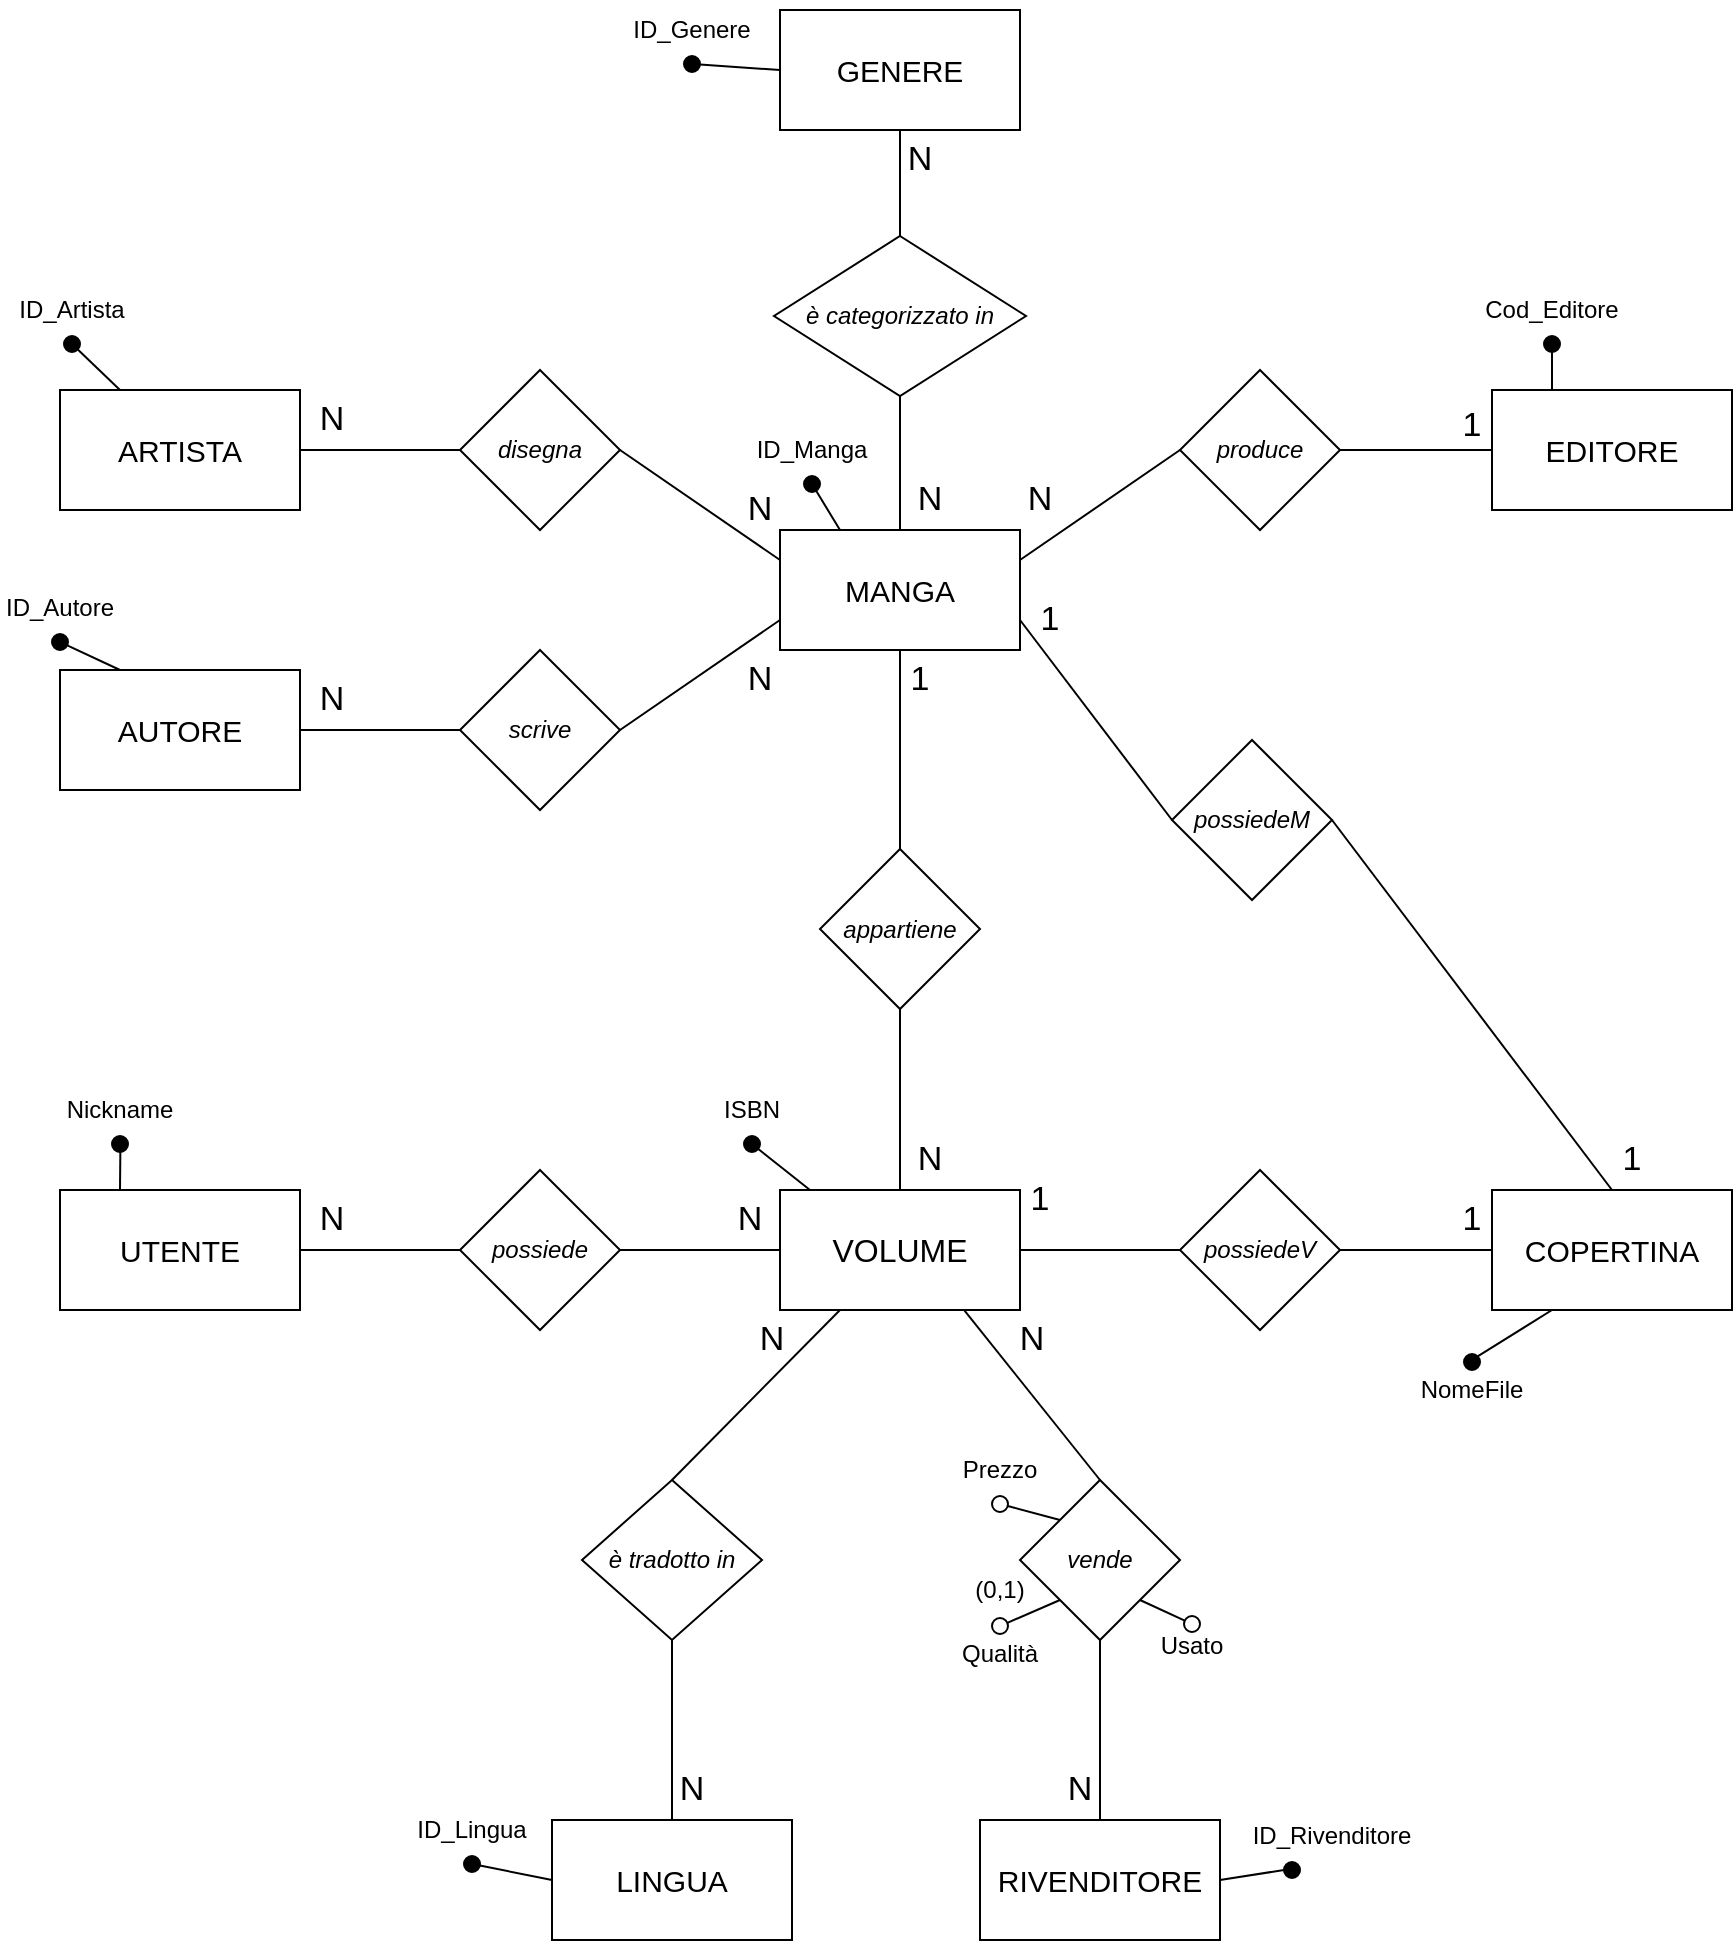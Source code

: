 <mxfile version="26.2.2">
  <diagram name="Pagina-1" id="ktiO4YW000OlsocWe-1c">
    <mxGraphModel dx="1412" dy="873" grid="1" gridSize="10" guides="1" tooltips="1" connect="1" arrows="1" fold="1" page="1" pageScale="1" pageWidth="827" pageHeight="1169" math="0" shadow="0">
      <root>
        <mxCell id="0" />
        <mxCell id="1" parent="0" />
        <mxCell id="oZclGVeHT3JY49Nqx3t2-1" value="&lt;font style=&quot;font-size: 15px;&quot;&gt;UTENTE&lt;/font&gt;" style="rounded=0;whiteSpace=wrap;html=1;" parent="1" vertex="1">
          <mxGeometry x="414" y="715" width="120" height="60" as="geometry" />
        </mxCell>
        <mxCell id="oZclGVeHT3JY49Nqx3t2-2" value="&lt;font style=&quot;font-size: 16px;&quot;&gt;VOLUME&lt;/font&gt;" style="rounded=0;whiteSpace=wrap;html=1;" parent="1" vertex="1">
          <mxGeometry x="774" y="715" width="120" height="60" as="geometry" />
        </mxCell>
        <mxCell id="oZclGVeHT3JY49Nqx3t2-3" value="&lt;i&gt;possiede&lt;/i&gt;" style="rhombus;whiteSpace=wrap;html=1;" parent="1" vertex="1">
          <mxGeometry x="614" y="705" width="80" height="80" as="geometry" />
        </mxCell>
        <mxCell id="oZclGVeHT3JY49Nqx3t2-4" value="" style="endArrow=none;html=1;rounded=0;exitX=1;exitY=0.5;exitDx=0;exitDy=0;entryX=0;entryY=0.5;entryDx=0;entryDy=0;" parent="1" source="oZclGVeHT3JY49Nqx3t2-3" target="oZclGVeHT3JY49Nqx3t2-2" edge="1">
          <mxGeometry width="50" height="50" relative="1" as="geometry">
            <mxPoint x="484" y="455" as="sourcePoint" />
            <mxPoint x="534" y="405" as="targetPoint" />
          </mxGeometry>
        </mxCell>
        <mxCell id="oZclGVeHT3JY49Nqx3t2-5" value="" style="endArrow=none;html=1;rounded=0;exitX=1;exitY=0.5;exitDx=0;exitDy=0;entryX=0;entryY=0.5;entryDx=0;entryDy=0;" parent="1" source="oZclGVeHT3JY49Nqx3t2-1" target="oZclGVeHT3JY49Nqx3t2-3" edge="1">
          <mxGeometry width="50" height="50" relative="1" as="geometry">
            <mxPoint x="484" y="465" as="sourcePoint" />
            <mxPoint x="564" y="455" as="targetPoint" />
          </mxGeometry>
        </mxCell>
        <mxCell id="oZclGVeHT3JY49Nqx3t2-6" value="&lt;font style=&quot;font-size: 15px;&quot;&gt;MANGA&lt;/font&gt;" style="rounded=0;whiteSpace=wrap;html=1;" parent="1" vertex="1">
          <mxGeometry x="774" y="385" width="120" height="60" as="geometry" />
        </mxCell>
        <mxCell id="oZclGVeHT3JY49Nqx3t2-7" value="&lt;i&gt;appartiene&lt;/i&gt;" style="rhombus;whiteSpace=wrap;html=1;" parent="1" vertex="1">
          <mxGeometry x="794" y="544.5" width="80" height="80" as="geometry" />
        </mxCell>
        <mxCell id="oZclGVeHT3JY49Nqx3t2-8" value="" style="endArrow=none;html=1;rounded=0;exitX=0.5;exitY=0;exitDx=0;exitDy=0;entryX=0.5;entryY=1;entryDx=0;entryDy=0;" parent="1" source="oZclGVeHT3JY49Nqx3t2-2" target="oZclGVeHT3JY49Nqx3t2-7" edge="1">
          <mxGeometry width="50" height="50" relative="1" as="geometry">
            <mxPoint x="534" y="495" as="sourcePoint" />
            <mxPoint x="584" y="445" as="targetPoint" />
          </mxGeometry>
        </mxCell>
        <mxCell id="oZclGVeHT3JY49Nqx3t2-9" value="" style="endArrow=none;html=1;rounded=0;exitX=0.5;exitY=0;exitDx=0;exitDy=0;entryX=0.5;entryY=1;entryDx=0;entryDy=0;" parent="1" source="oZclGVeHT3JY49Nqx3t2-7" target="oZclGVeHT3JY49Nqx3t2-6" edge="1">
          <mxGeometry width="50" height="50" relative="1" as="geometry">
            <mxPoint x="324" y="635" as="sourcePoint" />
            <mxPoint x="344" y="565" as="targetPoint" />
          </mxGeometry>
        </mxCell>
        <mxCell id="oZclGVeHT3JY49Nqx3t2-10" value="&lt;font style=&quot;font-size: 15px;&quot;&gt;AUTORE&lt;/font&gt;" style="rounded=0;whiteSpace=wrap;html=1;" parent="1" vertex="1">
          <mxGeometry x="414" y="455" width="120" height="60" as="geometry" />
        </mxCell>
        <mxCell id="oZclGVeHT3JY49Nqx3t2-11" value="&lt;i&gt;scrive&lt;/i&gt;" style="rhombus;whiteSpace=wrap;html=1;" parent="1" vertex="1">
          <mxGeometry x="614" y="445" width="80" height="80" as="geometry" />
        </mxCell>
        <mxCell id="oZclGVeHT3JY49Nqx3t2-12" value="" style="endArrow=none;html=1;rounded=0;exitX=0;exitY=0.75;exitDx=0;exitDy=0;entryX=1;entryY=0.5;entryDx=0;entryDy=0;" parent="1" source="oZclGVeHT3JY49Nqx3t2-6" target="oZclGVeHT3JY49Nqx3t2-11" edge="1">
          <mxGeometry width="50" height="50" relative="1" as="geometry">
            <mxPoint x="274" y="350" as="sourcePoint" />
            <mxPoint x="544" y="170" as="targetPoint" />
          </mxGeometry>
        </mxCell>
        <mxCell id="oZclGVeHT3JY49Nqx3t2-13" value="" style="endArrow=none;html=1;rounded=0;exitX=0;exitY=0.5;exitDx=0;exitDy=0;entryX=1;entryY=0.5;entryDx=0;entryDy=0;" parent="1" source="oZclGVeHT3JY49Nqx3t2-11" target="oZclGVeHT3JY49Nqx3t2-10" edge="1">
          <mxGeometry width="50" height="50" relative="1" as="geometry">
            <mxPoint x="284" y="360" as="sourcePoint" />
            <mxPoint x="304" y="290" as="targetPoint" />
          </mxGeometry>
        </mxCell>
        <mxCell id="oZclGVeHT3JY49Nqx3t2-14" value="&lt;font style=&quot;font-size: 15px;&quot;&gt;ARTISTA&lt;/font&gt;" style="rounded=0;whiteSpace=wrap;html=1;" parent="1" vertex="1">
          <mxGeometry x="414" y="315" width="120" height="60" as="geometry" />
        </mxCell>
        <mxCell id="oZclGVeHT3JY49Nqx3t2-15" value="&lt;i&gt;disegna&lt;/i&gt;" style="rhombus;whiteSpace=wrap;html=1;" parent="1" vertex="1">
          <mxGeometry x="614" y="305" width="80" height="80" as="geometry" />
        </mxCell>
        <mxCell id="oZclGVeHT3JY49Nqx3t2-16" value="" style="endArrow=none;html=1;rounded=0;exitX=0;exitY=0.25;exitDx=0;exitDy=0;entryX=1;entryY=0.5;entryDx=0;entryDy=0;" parent="1" source="oZclGVeHT3JY49Nqx3t2-6" target="oZclGVeHT3JY49Nqx3t2-15" edge="1">
          <mxGeometry width="50" height="50" relative="1" as="geometry">
            <mxPoint x="534" y="310" as="sourcePoint" />
            <mxPoint x="804" y="130" as="targetPoint" />
          </mxGeometry>
        </mxCell>
        <mxCell id="oZclGVeHT3JY49Nqx3t2-17" value="" style="endArrow=none;html=1;rounded=0;exitX=0;exitY=0.5;exitDx=0;exitDy=0;entryX=1;entryY=0.5;entryDx=0;entryDy=0;" parent="1" source="oZclGVeHT3JY49Nqx3t2-15" target="oZclGVeHT3JY49Nqx3t2-14" edge="1">
          <mxGeometry width="50" height="50" relative="1" as="geometry">
            <mxPoint x="544" y="320" as="sourcePoint" />
            <mxPoint x="564" y="250" as="targetPoint" />
          </mxGeometry>
        </mxCell>
        <mxCell id="oZclGVeHT3JY49Nqx3t2-18" value="&lt;font style=&quot;font-size: 15px;&quot;&gt;GENERE&lt;/font&gt;" style="rounded=0;whiteSpace=wrap;html=1;" parent="1" vertex="1">
          <mxGeometry x="774" y="125" width="120" height="60" as="geometry" />
        </mxCell>
        <mxCell id="oZclGVeHT3JY49Nqx3t2-19" value="&lt;i&gt;è categorizzato in&lt;/i&gt;" style="rhombus;whiteSpace=wrap;html=1;" parent="1" vertex="1">
          <mxGeometry x="771" y="238" width="126" height="80" as="geometry" />
        </mxCell>
        <mxCell id="oZclGVeHT3JY49Nqx3t2-20" value="" style="endArrow=none;html=1;rounded=0;exitX=0.5;exitY=0;exitDx=0;exitDy=0;entryX=0.5;entryY=1;entryDx=0;entryDy=0;" parent="1" source="oZclGVeHT3JY49Nqx3t2-6" target="oZclGVeHT3JY49Nqx3t2-19" edge="1">
          <mxGeometry width="50" height="50" relative="1" as="geometry">
            <mxPoint x="584" y="330" as="sourcePoint" />
            <mxPoint x="854" y="150" as="targetPoint" />
          </mxGeometry>
        </mxCell>
        <mxCell id="oZclGVeHT3JY49Nqx3t2-21" value="" style="endArrow=none;html=1;rounded=0;exitX=0.5;exitY=0;exitDx=0;exitDy=0;entryX=0.5;entryY=1;entryDx=0;entryDy=0;" parent="1" source="oZclGVeHT3JY49Nqx3t2-19" target="oZclGVeHT3JY49Nqx3t2-18" edge="1">
          <mxGeometry width="50" height="50" relative="1" as="geometry">
            <mxPoint x="594" y="340" as="sourcePoint" />
            <mxPoint x="614" y="270" as="targetPoint" />
          </mxGeometry>
        </mxCell>
        <mxCell id="oZclGVeHT3JY49Nqx3t2-22" value="&lt;font style=&quot;font-size: 15px;&quot;&gt;RIVENDITORE&lt;/font&gt;" style="rounded=0;whiteSpace=wrap;html=1;" parent="1" vertex="1">
          <mxGeometry x="874" y="1030" width="120" height="60" as="geometry" />
        </mxCell>
        <mxCell id="oZclGVeHT3JY49Nqx3t2-23" value="&lt;i&gt;vende&lt;/i&gt;" style="rhombus;whiteSpace=wrap;html=1;" parent="1" vertex="1">
          <mxGeometry x="894" y="860" width="80" height="80" as="geometry" />
        </mxCell>
        <mxCell id="oZclGVeHT3JY49Nqx3t2-24" value="" style="endArrow=none;html=1;rounded=0;exitX=0.769;exitY=1.006;exitDx=0;exitDy=0;exitPerimeter=0;entryX=0.5;entryY=0;entryDx=0;entryDy=0;" parent="1" source="oZclGVeHT3JY49Nqx3t2-2" target="oZclGVeHT3JY49Nqx3t2-23" edge="1">
          <mxGeometry width="50" height="50" relative="1" as="geometry">
            <mxPoint x="294" y="765" as="sourcePoint" />
            <mxPoint x="914" y="530" as="targetPoint" />
          </mxGeometry>
        </mxCell>
        <mxCell id="oZclGVeHT3JY49Nqx3t2-25" value="" style="endArrow=none;html=1;rounded=0;exitX=0.5;exitY=1;exitDx=0;exitDy=0;entryX=0.5;entryY=0;entryDx=0;entryDy=0;" parent="1" source="oZclGVeHT3JY49Nqx3t2-23" target="oZclGVeHT3JY49Nqx3t2-22" edge="1">
          <mxGeometry width="50" height="50" relative="1" as="geometry">
            <mxPoint x="524" y="975" as="sourcePoint" />
            <mxPoint x="1000" y="970" as="targetPoint" />
          </mxGeometry>
        </mxCell>
        <mxCell id="oZclGVeHT3JY49Nqx3t2-30" value="&lt;font style=&quot;font-size: 15px;&quot;&gt;EDITORE&lt;/font&gt;" style="rounded=0;whiteSpace=wrap;html=1;" parent="1" vertex="1">
          <mxGeometry x="1130" y="315" width="120" height="60" as="geometry" />
        </mxCell>
        <mxCell id="oZclGVeHT3JY49Nqx3t2-31" value="&lt;i&gt;produce&lt;/i&gt;" style="rhombus;whiteSpace=wrap;html=1;" parent="1" vertex="1">
          <mxGeometry x="974" y="305" width="80" height="80" as="geometry" />
        </mxCell>
        <mxCell id="oZclGVeHT3JY49Nqx3t2-32" value="" style="endArrow=none;html=1;rounded=0;entryX=0;entryY=0.5;entryDx=0;entryDy=0;exitX=1;exitY=0.25;exitDx=0;exitDy=0;" parent="1" source="oZclGVeHT3JY49Nqx3t2-6" target="oZclGVeHT3JY49Nqx3t2-31" edge="1">
          <mxGeometry width="50" height="50" relative="1" as="geometry">
            <mxPoint x="920" y="380" as="sourcePoint" />
            <mxPoint x="1434" y="50" as="targetPoint" />
          </mxGeometry>
        </mxCell>
        <mxCell id="oZclGVeHT3JY49Nqx3t2-33" value="" style="endArrow=none;html=1;rounded=0;exitX=1;exitY=0.5;exitDx=0;exitDy=0;entryX=0;entryY=0.5;entryDx=0;entryDy=0;" parent="1" source="oZclGVeHT3JY49Nqx3t2-31" target="oZclGVeHT3JY49Nqx3t2-30" edge="1">
          <mxGeometry width="50" height="50" relative="1" as="geometry">
            <mxPoint x="1174" y="240" as="sourcePoint" />
            <mxPoint x="1194" y="170" as="targetPoint" />
          </mxGeometry>
        </mxCell>
        <mxCell id="oZclGVeHT3JY49Nqx3t2-44" value="&lt;span style=&quot;font-size: 15px;&quot;&gt;LINGUA&lt;/span&gt;" style="rounded=0;whiteSpace=wrap;html=1;" parent="1" vertex="1">
          <mxGeometry x="660" y="1030" width="120" height="60" as="geometry" />
        </mxCell>
        <mxCell id="oZclGVeHT3JY49Nqx3t2-45" value="&lt;i&gt;è tradotto in&lt;/i&gt;" style="rhombus;whiteSpace=wrap;html=1;" parent="1" vertex="1">
          <mxGeometry x="675" y="860" width="90" height="80" as="geometry" />
        </mxCell>
        <mxCell id="oZclGVeHT3JY49Nqx3t2-46" value="" style="endArrow=none;html=1;rounded=0;entryX=0.5;entryY=0;entryDx=0;entryDy=0;exitX=0.25;exitY=1;exitDx=0;exitDy=0;" parent="1" source="oZclGVeHT3JY49Nqx3t2-2" target="oZclGVeHT3JY49Nqx3t2-45" edge="1">
          <mxGeometry width="50" height="50" relative="1" as="geometry">
            <mxPoint x="840" y="950" as="sourcePoint" />
            <mxPoint x="860" y="735" as="targetPoint" />
          </mxGeometry>
        </mxCell>
        <mxCell id="oZclGVeHT3JY49Nqx3t2-47" value="" style="endArrow=none;html=1;rounded=0;exitX=0.5;exitY=1;exitDx=0;exitDy=0;entryX=0.5;entryY=0;entryDx=0;entryDy=0;" parent="1" source="oZclGVeHT3JY49Nqx3t2-45" target="oZclGVeHT3JY49Nqx3t2-44" edge="1">
          <mxGeometry width="50" height="50" relative="1" as="geometry">
            <mxPoint x="600" y="925" as="sourcePoint" />
            <mxPoint x="620" y="855" as="targetPoint" />
          </mxGeometry>
        </mxCell>
        <mxCell id="oZclGVeHT3JY49Nqx3t2-50" value="&lt;font style=&quot;font-size: 17px;&quot;&gt;N&lt;/font&gt;" style="text;html=1;align=center;verticalAlign=middle;whiteSpace=wrap;rounded=0;" parent="1" vertex="1">
          <mxGeometry x="729" y="715" width="60" height="30" as="geometry" />
        </mxCell>
        <mxCell id="oZclGVeHT3JY49Nqx3t2-51" value="&lt;font style=&quot;font-size: 17px;&quot;&gt;N&lt;/font&gt;" style="text;html=1;align=center;verticalAlign=middle;whiteSpace=wrap;rounded=0;" parent="1" vertex="1">
          <mxGeometry x="520" y="715" width="60" height="30" as="geometry" />
        </mxCell>
        <mxCell id="oZclGVeHT3JY49Nqx3t2-52" value="&lt;font style=&quot;font-size: 17px;&quot;&gt;N&lt;/font&gt;" style="text;html=1;align=center;verticalAlign=middle;whiteSpace=wrap;rounded=0;" parent="1" vertex="1">
          <mxGeometry x="700" y="1000" width="60" height="30" as="geometry" />
        </mxCell>
        <mxCell id="oZclGVeHT3JY49Nqx3t2-53" value="&lt;font style=&quot;font-size: 17px;&quot;&gt;N&lt;/font&gt;" style="text;html=1;align=center;verticalAlign=middle;whiteSpace=wrap;rounded=0;" parent="1" vertex="1">
          <mxGeometry x="740" y="775" width="60" height="30" as="geometry" />
        </mxCell>
        <mxCell id="oZclGVeHT3JY49Nqx3t2-54" value="&lt;font style=&quot;font-size: 17px;&quot;&gt;N&lt;/font&gt;" style="text;html=1;align=center;verticalAlign=middle;whiteSpace=wrap;rounded=0;" parent="1" vertex="1">
          <mxGeometry x="894" y="1000" width="60" height="30" as="geometry" />
        </mxCell>
        <mxCell id="oZclGVeHT3JY49Nqx3t2-57" value="&lt;font style=&quot;font-size: 17px;&quot;&gt;1&lt;/font&gt;" style="text;html=1;align=center;verticalAlign=middle;whiteSpace=wrap;rounded=0;" parent="1" vertex="1">
          <mxGeometry x="814" y="445" width="60" height="30" as="geometry" />
        </mxCell>
        <mxCell id="oZclGVeHT3JY49Nqx3t2-58" value="&lt;font style=&quot;font-size: 17px;&quot;&gt;N&lt;/font&gt;" style="text;html=1;align=center;verticalAlign=middle;whiteSpace=wrap;rounded=0;" parent="1" vertex="1">
          <mxGeometry x="819" y="685" width="60" height="30" as="geometry" />
        </mxCell>
        <mxCell id="oZclGVeHT3JY49Nqx3t2-61" value="&lt;font style=&quot;font-size: 17px;&quot;&gt;N&lt;/font&gt;" style="text;html=1;align=center;verticalAlign=middle;whiteSpace=wrap;rounded=0;" parent="1" vertex="1">
          <mxGeometry x="874" y="355" width="60" height="30" as="geometry" />
        </mxCell>
        <mxCell id="oZclGVeHT3JY49Nqx3t2-63" value="&lt;font style=&quot;font-size: 17px;&quot;&gt;1&lt;/font&gt;" style="text;html=1;align=center;verticalAlign=middle;whiteSpace=wrap;rounded=0;" parent="1" vertex="1">
          <mxGeometry x="1090" y="318" width="60" height="30" as="geometry" />
        </mxCell>
        <mxCell id="oZclGVeHT3JY49Nqx3t2-64" value="&lt;font style=&quot;font-size: 17px;&quot;&gt;N&lt;/font&gt;" style="text;html=1;align=center;verticalAlign=middle;whiteSpace=wrap;rounded=0;" parent="1" vertex="1">
          <mxGeometry x="520" y="455" width="60" height="30" as="geometry" />
        </mxCell>
        <mxCell id="oZclGVeHT3JY49Nqx3t2-65" value="&lt;font style=&quot;font-size: 17px;&quot;&gt;N&lt;/font&gt;" style="text;html=1;align=center;verticalAlign=middle;whiteSpace=wrap;rounded=0;" parent="1" vertex="1">
          <mxGeometry x="734" y="445" width="60" height="30" as="geometry" />
        </mxCell>
        <mxCell id="oZclGVeHT3JY49Nqx3t2-66" value="&lt;font style=&quot;font-size: 17px;&quot;&gt;N&lt;/font&gt;" style="text;html=1;align=center;verticalAlign=middle;whiteSpace=wrap;rounded=0;" parent="1" vertex="1">
          <mxGeometry x="520" y="315" width="60" height="30" as="geometry" />
        </mxCell>
        <mxCell id="oZclGVeHT3JY49Nqx3t2-67" value="&lt;font style=&quot;font-size: 17px;&quot;&gt;N&lt;/font&gt;" style="text;html=1;align=center;verticalAlign=middle;whiteSpace=wrap;rounded=0;" parent="1" vertex="1">
          <mxGeometry x="734" y="360" width="60" height="30" as="geometry" />
        </mxCell>
        <mxCell id="oZclGVeHT3JY49Nqx3t2-68" value="&lt;font style=&quot;font-size: 17px;&quot;&gt;N&lt;/font&gt;" style="text;html=1;align=center;verticalAlign=middle;whiteSpace=wrap;rounded=0;" parent="1" vertex="1">
          <mxGeometry x="814" y="185" width="60" height="30" as="geometry" />
        </mxCell>
        <mxCell id="oZclGVeHT3JY49Nqx3t2-69" value="&lt;font style=&quot;font-size: 17px;&quot;&gt;N&lt;/font&gt;" style="text;html=1;align=center;verticalAlign=middle;whiteSpace=wrap;rounded=0;" parent="1" vertex="1">
          <mxGeometry x="819" y="355" width="60" height="30" as="geometry" />
        </mxCell>
        <mxCell id="lMr6MkhpKEqP4DWhoH69-4" value="" style="ellipse;whiteSpace=wrap;html=1;aspect=fixed;fillColor=#000000;" parent="1" vertex="1">
          <mxGeometry x="440" y="688" width="8" height="8" as="geometry" />
        </mxCell>
        <mxCell id="lMr6MkhpKEqP4DWhoH69-5" value="" style="endArrow=none;html=1;rounded=0;exitX=0.25;exitY=0;exitDx=0;exitDy=0;" parent="1" source="oZclGVeHT3JY49Nqx3t2-1" target="lMr6MkhpKEqP4DWhoH69-4" edge="1">
          <mxGeometry width="50" height="50" relative="1" as="geometry">
            <mxPoint x="434" y="710" as="sourcePoint" />
            <mxPoint x="420" y="685" as="targetPoint" />
          </mxGeometry>
        </mxCell>
        <mxCell id="lMr6MkhpKEqP4DWhoH69-9" value="Nickname" style="text;html=1;align=center;verticalAlign=middle;whiteSpace=wrap;rounded=0;" parent="1" vertex="1">
          <mxGeometry x="414" y="660" width="60" height="30" as="geometry" />
        </mxCell>
        <mxCell id="lMr6MkhpKEqP4DWhoH69-16" value="" style="group" parent="1" vertex="1" connectable="0">
          <mxGeometry x="590" y="1020" width="60" height="36" as="geometry" />
        </mxCell>
        <mxCell id="lMr6MkhpKEqP4DWhoH69-13" value="" style="ellipse;whiteSpace=wrap;html=1;aspect=fixed;fillColor=#000000;" parent="lMr6MkhpKEqP4DWhoH69-16" vertex="1">
          <mxGeometry x="26" y="28" width="8" height="8" as="geometry" />
        </mxCell>
        <mxCell id="lMr6MkhpKEqP4DWhoH69-14" value="" style="endArrow=none;html=1;rounded=0;exitX=0;exitY=0.5;exitDx=0;exitDy=0;" parent="lMr6MkhpKEqP4DWhoH69-16" source="oZclGVeHT3JY49Nqx3t2-44" target="lMr6MkhpKEqP4DWhoH69-13" edge="1">
          <mxGeometry width="50" height="50" relative="1" as="geometry">
            <mxPoint x="40" y="70" as="sourcePoint" />
            <mxPoint x="6" y="25" as="targetPoint" />
          </mxGeometry>
        </mxCell>
        <mxCell id="lMr6MkhpKEqP4DWhoH69-15" value="ID_Lingua" style="text;html=1;align=center;verticalAlign=middle;whiteSpace=wrap;rounded=0;" parent="lMr6MkhpKEqP4DWhoH69-16" vertex="1">
          <mxGeometry width="60" height="30" as="geometry" />
        </mxCell>
        <mxCell id="lMr6MkhpKEqP4DWhoH69-20" value="" style="group" parent="1" vertex="1" connectable="0">
          <mxGeometry x="730" y="660" width="60" height="36" as="geometry" />
        </mxCell>
        <mxCell id="lMr6MkhpKEqP4DWhoH69-21" value="" style="ellipse;whiteSpace=wrap;html=1;aspect=fixed;fillColor=#000000;" parent="lMr6MkhpKEqP4DWhoH69-20" vertex="1">
          <mxGeometry x="26" y="28" width="8" height="8" as="geometry" />
        </mxCell>
        <mxCell id="lMr6MkhpKEqP4DWhoH69-23" value="ISBN" style="text;html=1;align=center;verticalAlign=middle;whiteSpace=wrap;rounded=0;" parent="lMr6MkhpKEqP4DWhoH69-20" vertex="1">
          <mxGeometry width="60" height="30" as="geometry" />
        </mxCell>
        <mxCell id="lMr6MkhpKEqP4DWhoH69-22" value="" style="endArrow=none;html=1;rounded=0;exitX=1;exitY=0;exitDx=0;exitDy=0;" parent="1" source="oZclGVeHT3JY49Nqx3t2-50" target="lMr6MkhpKEqP4DWhoH69-21" edge="1">
          <mxGeometry width="50" height="50" relative="1" as="geometry">
            <mxPoint x="760" y="700" as="sourcePoint" />
            <mxPoint x="726" y="655" as="targetPoint" />
          </mxGeometry>
        </mxCell>
        <mxCell id="lMr6MkhpKEqP4DWhoH69-24" value="" style="group" parent="1" vertex="1" connectable="0">
          <mxGeometry x="1130" y="260" width="60" height="36" as="geometry" />
        </mxCell>
        <mxCell id="lMr6MkhpKEqP4DWhoH69-25" value="" style="ellipse;whiteSpace=wrap;html=1;aspect=fixed;fillColor=#000000;" parent="lMr6MkhpKEqP4DWhoH69-24" vertex="1">
          <mxGeometry x="26" y="28" width="8" height="8" as="geometry" />
        </mxCell>
        <mxCell id="lMr6MkhpKEqP4DWhoH69-27" value="Cod_Editore" style="text;html=1;align=center;verticalAlign=middle;whiteSpace=wrap;rounded=0;" parent="lMr6MkhpKEqP4DWhoH69-24" vertex="1">
          <mxGeometry width="60" height="30" as="geometry" />
        </mxCell>
        <mxCell id="lMr6MkhpKEqP4DWhoH69-26" value="" style="endArrow=none;html=1;rounded=0;exitX=0.25;exitY=0;exitDx=0;exitDy=0;" parent="1" source="oZclGVeHT3JY49Nqx3t2-30" target="lMr6MkhpKEqP4DWhoH69-25" edge="1">
          <mxGeometry width="50" height="50" relative="1" as="geometry">
            <mxPoint x="1136" y="240" as="sourcePoint" />
            <mxPoint x="1102" y="195" as="targetPoint" />
          </mxGeometry>
        </mxCell>
        <mxCell id="lMr6MkhpKEqP4DWhoH69-29" value="" style="group" parent="1" vertex="1" connectable="0">
          <mxGeometry x="984" y="1030" width="96" height="36" as="geometry" />
        </mxCell>
        <mxCell id="lMr6MkhpKEqP4DWhoH69-30" value="" style="ellipse;whiteSpace=wrap;html=1;aspect=fixed;fillColor=#000000;" parent="lMr6MkhpKEqP4DWhoH69-29" vertex="1">
          <mxGeometry x="42" y="21" width="8" height="8" as="geometry" />
        </mxCell>
        <mxCell id="lMr6MkhpKEqP4DWhoH69-32" value="ID_Rivenditore" style="text;html=1;align=center;verticalAlign=middle;whiteSpace=wrap;rounded=0;" parent="lMr6MkhpKEqP4DWhoH69-29" vertex="1">
          <mxGeometry x="36" y="-7" width="60" height="30" as="geometry" />
        </mxCell>
        <mxCell id="lMr6MkhpKEqP4DWhoH69-31" value="" style="endArrow=none;html=1;rounded=0;exitX=1;exitY=0.5;exitDx=0;exitDy=0;entryX=0;entryY=0.5;entryDx=0;entryDy=0;" parent="1" source="oZclGVeHT3JY49Nqx3t2-22" target="lMr6MkhpKEqP4DWhoH69-30" edge="1">
          <mxGeometry width="50" height="50" relative="1" as="geometry">
            <mxPoint x="1030" y="965" as="sourcePoint" />
            <mxPoint x="1030" y="1040" as="targetPoint" />
          </mxGeometry>
        </mxCell>
        <mxCell id="lMr6MkhpKEqP4DWhoH69-49" value="" style="group" parent="1" vertex="1" connectable="0">
          <mxGeometry x="760" y="330" width="60" height="36" as="geometry" />
        </mxCell>
        <mxCell id="lMr6MkhpKEqP4DWhoH69-39" value="" style="group" parent="lMr6MkhpKEqP4DWhoH69-49" vertex="1" connectable="0">
          <mxGeometry width="60" height="36" as="geometry" />
        </mxCell>
        <mxCell id="lMr6MkhpKEqP4DWhoH69-40" value="" style="ellipse;whiteSpace=wrap;html=1;aspect=fixed;fillColor=#000000;" parent="lMr6MkhpKEqP4DWhoH69-39" vertex="1">
          <mxGeometry x="26" y="28" width="8" height="8" as="geometry" />
        </mxCell>
        <mxCell id="lMr6MkhpKEqP4DWhoH69-42" value="ID_Manga" style="text;html=1;align=center;verticalAlign=middle;whiteSpace=wrap;rounded=0;" parent="lMr6MkhpKEqP4DWhoH69-39" vertex="1">
          <mxGeometry width="60" height="30" as="geometry" />
        </mxCell>
        <mxCell id="lMr6MkhpKEqP4DWhoH69-41" value="" style="endArrow=none;html=1;rounded=0;exitX=0.25;exitY=0;exitDx=0;exitDy=0;" parent="lMr6MkhpKEqP4DWhoH69-49" source="oZclGVeHT3JY49Nqx3t2-6" target="lMr6MkhpKEqP4DWhoH69-40" edge="1">
          <mxGeometry width="50" height="50" relative="1" as="geometry">
            <mxPoint x="40" y="60" as="sourcePoint" />
            <mxPoint x="6" y="15" as="targetPoint" />
          </mxGeometry>
        </mxCell>
        <mxCell id="lMr6MkhpKEqP4DWhoH69-50" value="" style="group" parent="1" vertex="1" connectable="0">
          <mxGeometry x="700" y="120" width="60" height="36" as="geometry" />
        </mxCell>
        <mxCell id="lMr6MkhpKEqP4DWhoH69-51" value="" style="group" parent="lMr6MkhpKEqP4DWhoH69-50" vertex="1" connectable="0">
          <mxGeometry width="60" height="36" as="geometry" />
        </mxCell>
        <mxCell id="lMr6MkhpKEqP4DWhoH69-52" value="" style="ellipse;whiteSpace=wrap;html=1;aspect=fixed;fillColor=#000000;" parent="lMr6MkhpKEqP4DWhoH69-51" vertex="1">
          <mxGeometry x="26" y="28" width="8" height="8" as="geometry" />
        </mxCell>
        <mxCell id="lMr6MkhpKEqP4DWhoH69-53" value="ID_Genere" style="text;html=1;align=center;verticalAlign=middle;whiteSpace=wrap;rounded=0;" parent="lMr6MkhpKEqP4DWhoH69-51" vertex="1">
          <mxGeometry width="60" height="30" as="geometry" />
        </mxCell>
        <mxCell id="lMr6MkhpKEqP4DWhoH69-54" value="" style="endArrow=none;html=1;rounded=0;exitX=0;exitY=0.5;exitDx=0;exitDy=0;" parent="1" source="oZclGVeHT3JY49Nqx3t2-18" target="lMr6MkhpKEqP4DWhoH69-52" edge="1">
          <mxGeometry width="50" height="50" relative="1" as="geometry">
            <mxPoint x="740" y="170" as="sourcePoint" />
            <mxPoint x="706" y="125" as="targetPoint" />
          </mxGeometry>
        </mxCell>
        <mxCell id="lMr6MkhpKEqP4DWhoH69-55" value="" style="group" parent="1" vertex="1" connectable="0">
          <mxGeometry x="390" y="260" width="60" height="36" as="geometry" />
        </mxCell>
        <mxCell id="lMr6MkhpKEqP4DWhoH69-56" value="" style="group" parent="lMr6MkhpKEqP4DWhoH69-55" vertex="1" connectable="0">
          <mxGeometry width="60" height="36" as="geometry" />
        </mxCell>
        <mxCell id="lMr6MkhpKEqP4DWhoH69-57" value="" style="ellipse;whiteSpace=wrap;html=1;aspect=fixed;fillColor=#000000;" parent="lMr6MkhpKEqP4DWhoH69-56" vertex="1">
          <mxGeometry x="26" y="28" width="8" height="8" as="geometry" />
        </mxCell>
        <mxCell id="lMr6MkhpKEqP4DWhoH69-58" value="ID_Artista" style="text;html=1;align=center;verticalAlign=middle;whiteSpace=wrap;rounded=0;" parent="lMr6MkhpKEqP4DWhoH69-56" vertex="1">
          <mxGeometry width="60" height="30" as="geometry" />
        </mxCell>
        <mxCell id="lMr6MkhpKEqP4DWhoH69-60" value="" style="group" parent="1" vertex="1" connectable="0">
          <mxGeometry x="384" y="409" width="60" height="36" as="geometry" />
        </mxCell>
        <mxCell id="lMr6MkhpKEqP4DWhoH69-61" value="" style="group" parent="lMr6MkhpKEqP4DWhoH69-60" vertex="1" connectable="0">
          <mxGeometry width="60" height="36" as="geometry" />
        </mxCell>
        <mxCell id="lMr6MkhpKEqP4DWhoH69-62" value="" style="ellipse;whiteSpace=wrap;html=1;aspect=fixed;fillColor=#000000;" parent="lMr6MkhpKEqP4DWhoH69-61" vertex="1">
          <mxGeometry x="26" y="28" width="8" height="8" as="geometry" />
        </mxCell>
        <mxCell id="lMr6MkhpKEqP4DWhoH69-63" value="ID_Autore" style="text;html=1;align=center;verticalAlign=middle;whiteSpace=wrap;rounded=0;" parent="lMr6MkhpKEqP4DWhoH69-61" vertex="1">
          <mxGeometry width="60" height="30" as="geometry" />
        </mxCell>
        <mxCell id="lMr6MkhpKEqP4DWhoH69-59" value="" style="endArrow=none;html=1;rounded=0;exitX=0.25;exitY=0;exitDx=0;exitDy=0;" parent="1" source="oZclGVeHT3JY49Nqx3t2-14" target="lMr6MkhpKEqP4DWhoH69-57" edge="1">
          <mxGeometry width="50" height="50" relative="1" as="geometry">
            <mxPoint x="440" y="300" as="sourcePoint" />
            <mxPoint x="406" y="255" as="targetPoint" />
          </mxGeometry>
        </mxCell>
        <mxCell id="lMr6MkhpKEqP4DWhoH69-64" value="" style="endArrow=none;html=1;rounded=0;exitX=0.25;exitY=0;exitDx=0;exitDy=0;" parent="1" source="oZclGVeHT3JY49Nqx3t2-10" target="lMr6MkhpKEqP4DWhoH69-62" edge="1">
          <mxGeometry width="50" height="50" relative="1" as="geometry">
            <mxPoint x="370" y="450" as="sourcePoint" />
            <mxPoint x="336" y="405" as="targetPoint" />
          </mxGeometry>
        </mxCell>
        <mxCell id="lMr6MkhpKEqP4DWhoH69-83" value="" style="group" parent="1" vertex="1" connectable="0">
          <mxGeometry x="854" y="840" width="60" height="36" as="geometry" />
        </mxCell>
        <mxCell id="lMr6MkhpKEqP4DWhoH69-84" value="" style="group" parent="lMr6MkhpKEqP4DWhoH69-83" vertex="1" connectable="0">
          <mxGeometry width="60" height="36" as="geometry" />
        </mxCell>
        <mxCell id="lMr6MkhpKEqP4DWhoH69-85" value="" style="group" parent="lMr6MkhpKEqP4DWhoH69-84" vertex="1" connectable="0">
          <mxGeometry width="60" height="36" as="geometry" />
        </mxCell>
        <mxCell id="lMr6MkhpKEqP4DWhoH69-86" value="" style="ellipse;whiteSpace=wrap;html=1;aspect=fixed;fillColor=#FFFFFF;" parent="lMr6MkhpKEqP4DWhoH69-85" vertex="1">
          <mxGeometry x="26" y="28" width="8" height="8" as="geometry" />
        </mxCell>
        <mxCell id="lMr6MkhpKEqP4DWhoH69-87" value="Prezzo" style="text;html=1;align=center;verticalAlign=middle;whiteSpace=wrap;rounded=0;" parent="lMr6MkhpKEqP4DWhoH69-85" vertex="1">
          <mxGeometry width="60" height="30" as="geometry" />
        </mxCell>
        <mxCell id="lMr6MkhpKEqP4DWhoH69-88" value="" style="endArrow=none;html=1;rounded=0;exitX=0;exitY=0;exitDx=0;exitDy=0;" parent="1" source="oZclGVeHT3JY49Nqx3t2-23" target="lMr6MkhpKEqP4DWhoH69-86" edge="1">
          <mxGeometry width="50" height="50" relative="1" as="geometry">
            <mxPoint x="860" y="965" as="sourcePoint" />
            <mxPoint x="826" y="920" as="targetPoint" />
          </mxGeometry>
        </mxCell>
        <mxCell id="lMr6MkhpKEqP4DWhoH69-89" value="" style="group" parent="1" vertex="1" connectable="0">
          <mxGeometry x="950" y="900" width="86" height="47" as="geometry" />
        </mxCell>
        <mxCell id="lMr6MkhpKEqP4DWhoH69-90" value="" style="group" parent="lMr6MkhpKEqP4DWhoH69-89" vertex="1" connectable="0">
          <mxGeometry width="86" height="47" as="geometry" />
        </mxCell>
        <mxCell id="lMr6MkhpKEqP4DWhoH69-91" value="" style="group" parent="lMr6MkhpKEqP4DWhoH69-90" vertex="1" connectable="0">
          <mxGeometry width="86" height="47" as="geometry" />
        </mxCell>
        <mxCell id="lMr6MkhpKEqP4DWhoH69-92" value="" style="ellipse;whiteSpace=wrap;html=1;aspect=fixed;fillColor=#FFFFFF;" parent="lMr6MkhpKEqP4DWhoH69-91" vertex="1">
          <mxGeometry x="26" y="28" width="8" height="8" as="geometry" />
        </mxCell>
        <mxCell id="lMr6MkhpKEqP4DWhoH69-93" value="Usato" style="text;html=1;align=center;verticalAlign=middle;whiteSpace=wrap;rounded=0;" parent="lMr6MkhpKEqP4DWhoH69-91" vertex="1">
          <mxGeometry y="28" width="60" height="30" as="geometry" />
        </mxCell>
        <mxCell id="lMr6MkhpKEqP4DWhoH69-94" value="" style="endArrow=none;html=1;rounded=0;exitX=1;exitY=1;exitDx=0;exitDy=0;" parent="1" source="oZclGVeHT3JY49Nqx3t2-23" target="lMr6MkhpKEqP4DWhoH69-92" edge="1">
          <mxGeometry width="50" height="50" relative="1" as="geometry">
            <mxPoint x="920" y="975" as="sourcePoint" />
            <mxPoint x="886" y="930" as="targetPoint" />
          </mxGeometry>
        </mxCell>
        <mxCell id="lMr6MkhpKEqP4DWhoH69-95" value="" style="group" parent="1" vertex="1" connectable="0">
          <mxGeometry x="950" y="674" width="60" height="36" as="geometry" />
        </mxCell>
        <mxCell id="lMr6MkhpKEqP4DWhoH69-96" value="" style="group" parent="lMr6MkhpKEqP4DWhoH69-95" vertex="1" connectable="0">
          <mxGeometry width="60" height="36" as="geometry" />
        </mxCell>
        <mxCell id="lMr6MkhpKEqP4DWhoH69-97" value="" style="group" parent="lMr6MkhpKEqP4DWhoH69-96" vertex="1" connectable="0">
          <mxGeometry x="-120" y="255" width="60" height="36" as="geometry" />
        </mxCell>
        <mxCell id="lMr6MkhpKEqP4DWhoH69-98" value="" style="ellipse;whiteSpace=wrap;html=1;aspect=fixed;fillColor=#FFFFFF;" parent="lMr6MkhpKEqP4DWhoH69-97" vertex="1">
          <mxGeometry x="50" width="8" height="8" as="geometry" />
        </mxCell>
        <mxCell id="lMr6MkhpKEqP4DWhoH69-99" value="Qualità" style="text;html=1;align=center;verticalAlign=middle;whiteSpace=wrap;rounded=0;" parent="lMr6MkhpKEqP4DWhoH69-97" vertex="1">
          <mxGeometry x="24" y="3" width="60" height="30" as="geometry" />
        </mxCell>
        <mxCell id="lMr6MkhpKEqP4DWhoH69-100" value="" style="endArrow=none;html=1;rounded=0;exitX=0;exitY=1;exitDx=0;exitDy=0;" parent="1" source="oZclGVeHT3JY49Nqx3t2-23" target="lMr6MkhpKEqP4DWhoH69-98" edge="1">
          <mxGeometry width="50" height="50" relative="1" as="geometry">
            <mxPoint x="830" y="1105" as="sourcePoint" />
            <mxPoint x="796" y="1060" as="targetPoint" />
          </mxGeometry>
        </mxCell>
        <mxCell id="lMr6MkhpKEqP4DWhoH69-101" value="&lt;font&gt;(0,1)&lt;/font&gt;" style="text;html=1;align=center;verticalAlign=middle;whiteSpace=wrap;rounded=0;" parent="1" vertex="1">
          <mxGeometry x="854" y="900" width="60" height="30" as="geometry" />
        </mxCell>
        <mxCell id="mI1VWQpK52-kNfuDHJaz-8" value="&lt;font style=&quot;font-size: 15px;&quot;&gt;COPERTINA&lt;/font&gt;" style="rounded=0;whiteSpace=wrap;html=1;" parent="1" vertex="1">
          <mxGeometry x="1130" y="715" width="120" height="60" as="geometry" />
        </mxCell>
        <mxCell id="mI1VWQpK52-kNfuDHJaz-9" value="&lt;i&gt;possiedeV&lt;/i&gt;" style="rhombus;whiteSpace=wrap;html=1;" parent="1" vertex="1">
          <mxGeometry x="974" y="705" width="80" height="80" as="geometry" />
        </mxCell>
        <mxCell id="mI1VWQpK52-kNfuDHJaz-10" value="" style="endArrow=none;html=1;rounded=0;entryX=0;entryY=0.5;entryDx=0;entryDy=0;exitX=1;exitY=0.5;exitDx=0;exitDy=0;" parent="1" source="oZclGVeHT3JY49Nqx3t2-2" target="mI1VWQpK52-kNfuDHJaz-9" edge="1">
          <mxGeometry width="50" height="50" relative="1" as="geometry">
            <mxPoint x="900" y="740" as="sourcePoint" />
            <mxPoint x="1540" y="42" as="targetPoint" />
          </mxGeometry>
        </mxCell>
        <mxCell id="mI1VWQpK52-kNfuDHJaz-11" value="" style="endArrow=none;html=1;rounded=0;exitX=1;exitY=0.5;exitDx=0;exitDy=0;entryX=0;entryY=0.5;entryDx=0;entryDy=0;" parent="1" source="mI1VWQpK52-kNfuDHJaz-9" target="mI1VWQpK52-kNfuDHJaz-8" edge="1">
          <mxGeometry width="50" height="50" relative="1" as="geometry">
            <mxPoint x="1280" y="232" as="sourcePoint" />
            <mxPoint x="1300" y="162" as="targetPoint" />
          </mxGeometry>
        </mxCell>
        <mxCell id="mI1VWQpK52-kNfuDHJaz-12" value="" style="group" parent="1" vertex="1" connectable="0">
          <mxGeometry x="1090" y="769" width="60" height="36" as="geometry" />
        </mxCell>
        <mxCell id="mI1VWQpK52-kNfuDHJaz-13" value="" style="ellipse;whiteSpace=wrap;html=1;aspect=fixed;fillColor=#000000;" parent="mI1VWQpK52-kNfuDHJaz-12" vertex="1">
          <mxGeometry x="26" y="28" width="8" height="8" as="geometry" />
        </mxCell>
        <mxCell id="mI1VWQpK52-kNfuDHJaz-15" value="" style="endArrow=none;html=1;rounded=0;exitX=0.25;exitY=1;exitDx=0;exitDy=0;entryX=1;entryY=0;entryDx=0;entryDy=0;" parent="1" source="mI1VWQpK52-kNfuDHJaz-8" target="mI1VWQpK52-kNfuDHJaz-13" edge="1">
          <mxGeometry width="50" height="50" relative="1" as="geometry">
            <mxPoint x="1269.83" y="377" as="sourcePoint" />
            <mxPoint x="897" y="877" as="targetPoint" />
          </mxGeometry>
        </mxCell>
        <mxCell id="mI1VWQpK52-kNfuDHJaz-18" value="&lt;font style=&quot;font-size: 17px;&quot;&gt;1&lt;/font&gt;" style="text;html=1;align=center;verticalAlign=middle;whiteSpace=wrap;rounded=0;" parent="1" vertex="1">
          <mxGeometry x="874" y="705" width="60" height="30" as="geometry" />
        </mxCell>
        <mxCell id="mI1VWQpK52-kNfuDHJaz-19" value="&lt;font style=&quot;font-size: 17px;&quot;&gt;1&lt;/font&gt;" style="text;html=1;align=center;verticalAlign=middle;whiteSpace=wrap;rounded=0;" parent="1" vertex="1">
          <mxGeometry x="1090" y="715" width="60" height="30" as="geometry" />
        </mxCell>
        <mxCell id="11MKscK9ygyFu_FW1fu8-2" value="&lt;i&gt;possiedeM&lt;/i&gt;" style="rhombus;whiteSpace=wrap;html=1;" vertex="1" parent="1">
          <mxGeometry x="970" y="490" width="80" height="80" as="geometry" />
        </mxCell>
        <mxCell id="11MKscK9ygyFu_FW1fu8-3" value="" style="endArrow=none;html=1;rounded=0;entryX=0;entryY=0.5;entryDx=0;entryDy=0;exitX=1;exitY=0.75;exitDx=0;exitDy=0;" edge="1" parent="1" target="11MKscK9ygyFu_FW1fu8-2" source="oZclGVeHT3JY49Nqx3t2-6">
          <mxGeometry width="50" height="50" relative="1" as="geometry">
            <mxPoint x="1100" y="500" as="sourcePoint" />
            <mxPoint x="1736" y="-80" as="targetPoint" />
          </mxGeometry>
        </mxCell>
        <mxCell id="11MKscK9ygyFu_FW1fu8-4" value="" style="endArrow=none;html=1;rounded=0;exitX=1;exitY=0.5;exitDx=0;exitDy=0;entryX=0.5;entryY=0;entryDx=0;entryDy=0;" edge="1" parent="1" source="11MKscK9ygyFu_FW1fu8-2" target="mI1VWQpK52-kNfuDHJaz-8">
          <mxGeometry width="50" height="50" relative="1" as="geometry">
            <mxPoint x="1230" y="492" as="sourcePoint" />
            <mxPoint x="1236" y="602" as="targetPoint" />
          </mxGeometry>
        </mxCell>
        <mxCell id="mI1VWQpK52-kNfuDHJaz-14" value="NomeFile" style="text;html=1;align=center;verticalAlign=middle;whiteSpace=wrap;rounded=0;" parent="1" vertex="1">
          <mxGeometry x="1090" y="800" width="60" height="30" as="geometry" />
        </mxCell>
        <mxCell id="11MKscK9ygyFu_FW1fu8-7" value="&lt;font style=&quot;font-size: 17px;&quot;&gt;1&lt;/font&gt;" style="text;html=1;align=center;verticalAlign=middle;whiteSpace=wrap;rounded=0;" vertex="1" parent="1">
          <mxGeometry x="879" y="415" width="60" height="30" as="geometry" />
        </mxCell>
        <mxCell id="11MKscK9ygyFu_FW1fu8-8" value="&lt;font style=&quot;font-size: 17px;&quot;&gt;1&lt;/font&gt;" style="text;html=1;align=center;verticalAlign=middle;whiteSpace=wrap;rounded=0;" vertex="1" parent="1">
          <mxGeometry x="1170" y="685" width="60" height="30" as="geometry" />
        </mxCell>
        <mxCell id="oZclGVeHT3JY49Nqx3t2-55" value="&lt;font style=&quot;font-size: 17px;&quot;&gt;N&lt;/font&gt;" style="text;html=1;align=center;verticalAlign=middle;whiteSpace=wrap;rounded=0;" parent="1" vertex="1">
          <mxGeometry x="870" y="775" width="60" height="30" as="geometry" />
        </mxCell>
      </root>
    </mxGraphModel>
  </diagram>
</mxfile>
